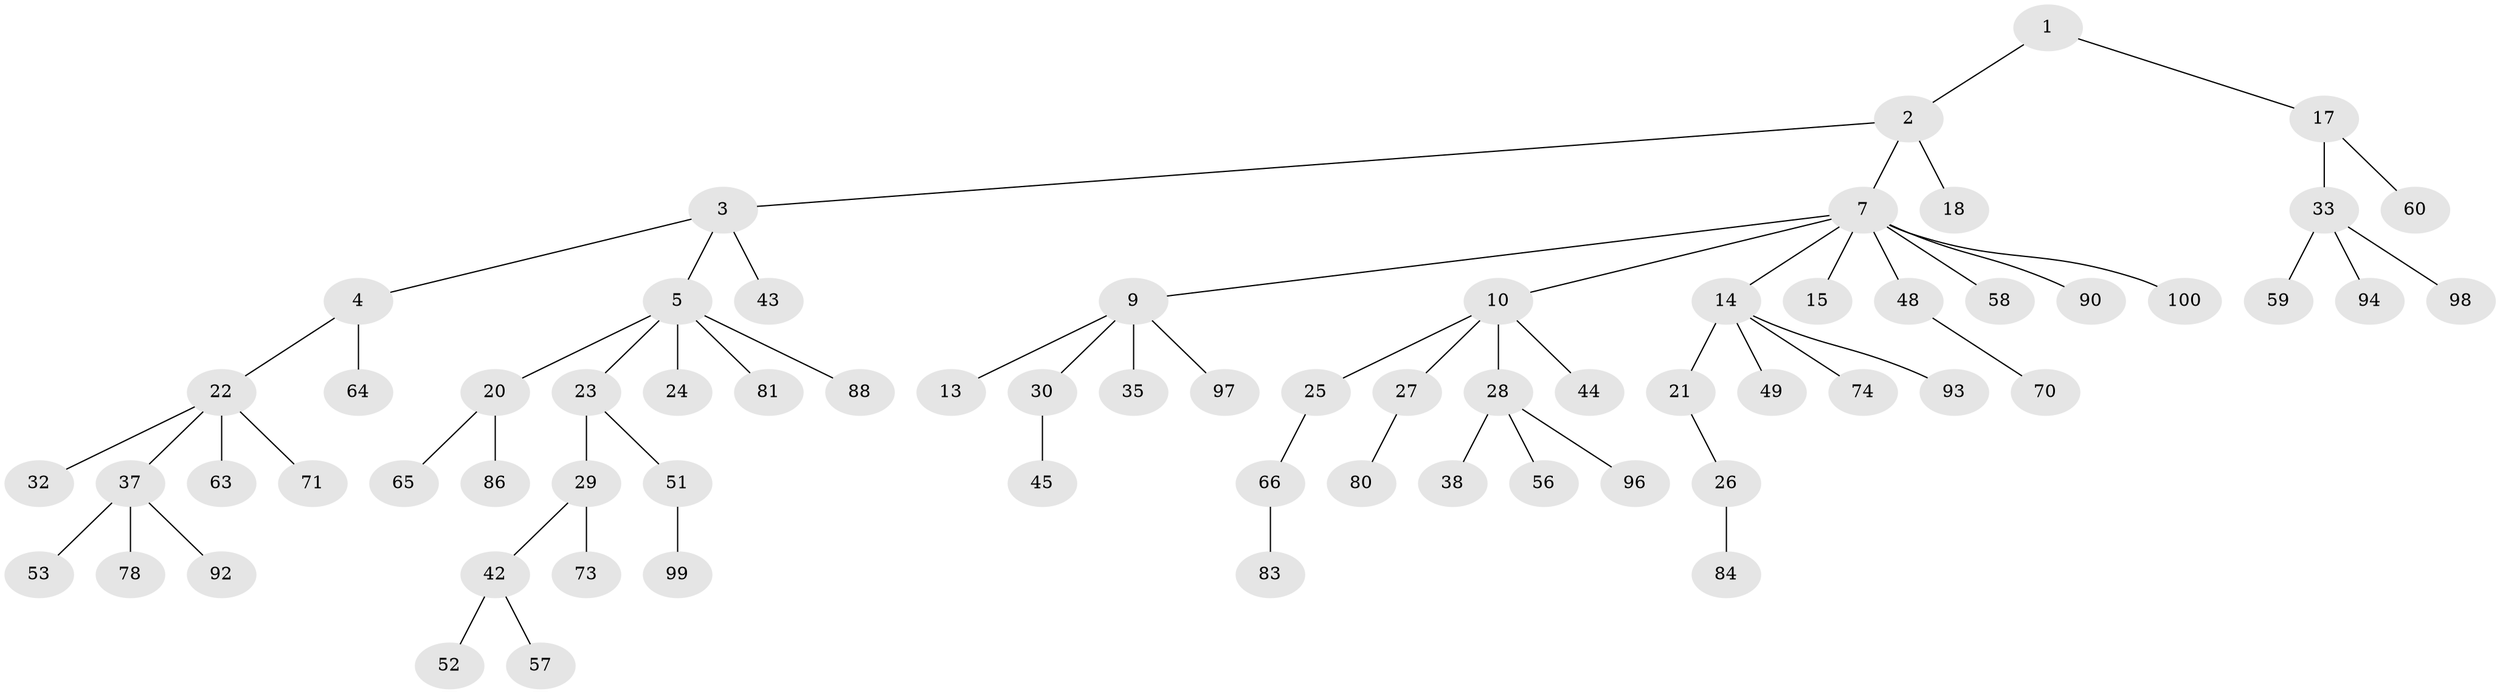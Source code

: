 // original degree distribution, {2: 0.26, 4: 0.08, 5: 0.05, 7: 0.01, 6: 0.02, 1: 0.52, 3: 0.06}
// Generated by graph-tools (version 1.1) at 2025/38/02/21/25 10:38:55]
// undirected, 67 vertices, 66 edges
graph export_dot {
graph [start="1"]
  node [color=gray90,style=filled];
  1 [super="+11"];
  2 [super="+6"];
  3 [super="+69"];
  4 [super="+72"];
  5 [super="+16"];
  7 [super="+8"];
  9 [super="+62"];
  10 [super="+12"];
  13 [super="+50"];
  14 [super="+19"];
  15;
  17 [super="+47"];
  18 [super="+36"];
  20 [super="+75"];
  21;
  22 [super="+31"];
  23;
  24;
  25 [super="+79"];
  26 [super="+55"];
  27 [super="+61"];
  28 [super="+54"];
  29 [super="+34"];
  30 [super="+41"];
  32;
  33 [super="+39"];
  35 [super="+40"];
  37 [super="+46"];
  38;
  42 [super="+67"];
  43;
  44;
  45 [super="+87"];
  48;
  49 [super="+89"];
  51;
  52;
  53 [super="+68"];
  56;
  57 [super="+85"];
  58;
  59 [super="+77"];
  60;
  63;
  64;
  65 [super="+95"];
  66 [super="+76"];
  70;
  71;
  73 [super="+82"];
  74 [super="+91"];
  78;
  80;
  81;
  83;
  84;
  86;
  88;
  90;
  92;
  93;
  94;
  96;
  97;
  98;
  99;
  100;
  1 -- 2;
  1 -- 17;
  2 -- 3;
  2 -- 7;
  2 -- 18;
  3 -- 4;
  3 -- 5;
  3 -- 43;
  4 -- 22;
  4 -- 64;
  5 -- 20;
  5 -- 23;
  5 -- 24;
  5 -- 81;
  5 -- 88;
  7 -- 10;
  7 -- 14;
  7 -- 90;
  7 -- 100;
  7 -- 48;
  7 -- 9;
  7 -- 58;
  7 -- 15;
  9 -- 13;
  9 -- 30;
  9 -- 35;
  9 -- 97;
  10 -- 25;
  10 -- 27;
  10 -- 28;
  10 -- 44;
  14 -- 21;
  14 -- 49;
  14 -- 74;
  14 -- 93;
  17 -- 33;
  17 -- 60;
  20 -- 65;
  20 -- 86;
  21 -- 26;
  22 -- 63;
  22 -- 32;
  22 -- 37;
  22 -- 71;
  23 -- 29;
  23 -- 51;
  25 -- 66;
  26 -- 84;
  27 -- 80;
  28 -- 38;
  28 -- 56;
  28 -- 96;
  29 -- 42;
  29 -- 73;
  30 -- 45;
  33 -- 59;
  33 -- 94;
  33 -- 98;
  37 -- 78;
  37 -- 92;
  37 -- 53;
  42 -- 52;
  42 -- 57;
  48 -- 70;
  51 -- 99;
  66 -- 83;
}
